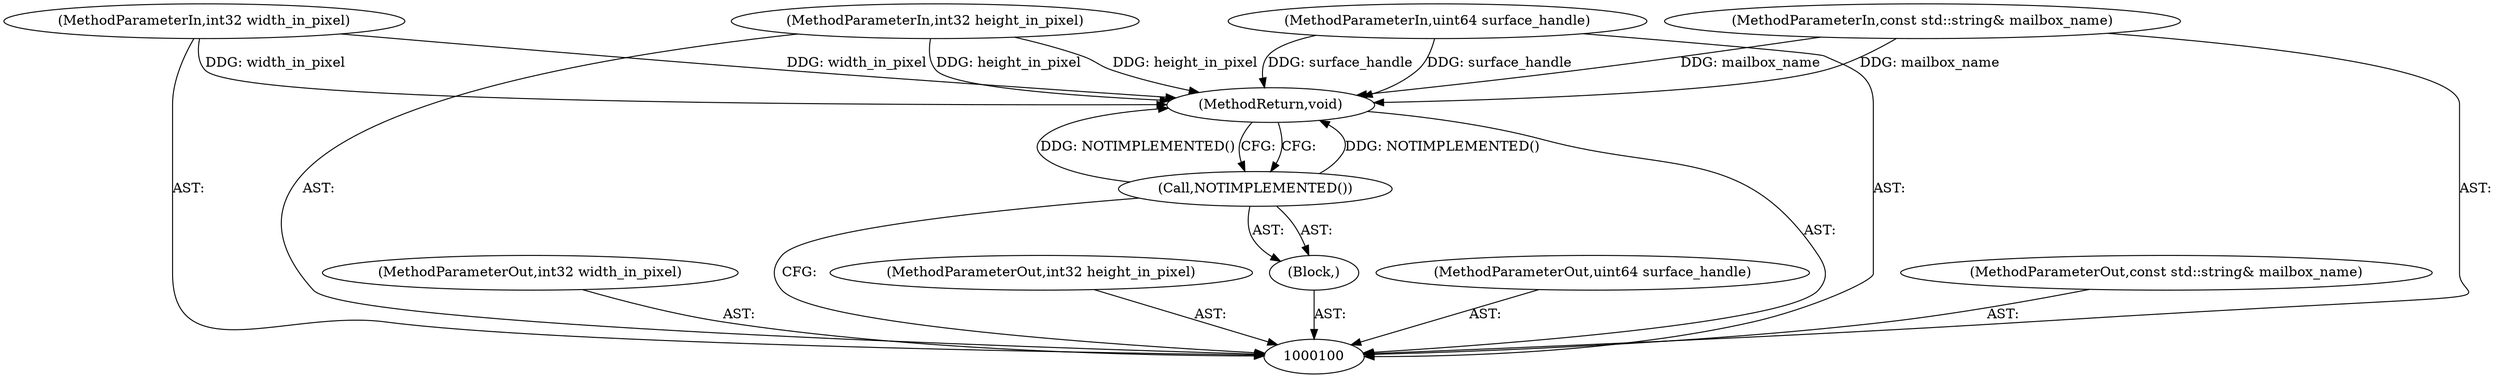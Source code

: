 digraph "0_Chrome_18d67244984a574ba2dd8779faabc0e3e34f4b76_39" {
"1000107" [label="(MethodReturn,void)"];
"1000101" [label="(MethodParameterIn,int32 width_in_pixel)"];
"1000116" [label="(MethodParameterOut,int32 width_in_pixel)"];
"1000102" [label="(MethodParameterIn,int32 height_in_pixel)"];
"1000117" [label="(MethodParameterOut,int32 height_in_pixel)"];
"1000103" [label="(MethodParameterIn,uint64 surface_handle)"];
"1000118" [label="(MethodParameterOut,uint64 surface_handle)"];
"1000105" [label="(Block,)"];
"1000104" [label="(MethodParameterIn,const std::string& mailbox_name)"];
"1000119" [label="(MethodParameterOut,const std::string& mailbox_name)"];
"1000106" [label="(Call,NOTIMPLEMENTED())"];
"1000107" -> "1000100"  [label="AST: "];
"1000107" -> "1000106"  [label="CFG: "];
"1000104" -> "1000107"  [label="DDG: mailbox_name"];
"1000103" -> "1000107"  [label="DDG: surface_handle"];
"1000102" -> "1000107"  [label="DDG: height_in_pixel"];
"1000101" -> "1000107"  [label="DDG: width_in_pixel"];
"1000106" -> "1000107"  [label="DDG: NOTIMPLEMENTED()"];
"1000101" -> "1000100"  [label="AST: "];
"1000101" -> "1000107"  [label="DDG: width_in_pixel"];
"1000116" -> "1000100"  [label="AST: "];
"1000102" -> "1000100"  [label="AST: "];
"1000102" -> "1000107"  [label="DDG: height_in_pixel"];
"1000117" -> "1000100"  [label="AST: "];
"1000103" -> "1000100"  [label="AST: "];
"1000103" -> "1000107"  [label="DDG: surface_handle"];
"1000118" -> "1000100"  [label="AST: "];
"1000105" -> "1000100"  [label="AST: "];
"1000106" -> "1000105"  [label="AST: "];
"1000104" -> "1000100"  [label="AST: "];
"1000104" -> "1000107"  [label="DDG: mailbox_name"];
"1000119" -> "1000100"  [label="AST: "];
"1000106" -> "1000105"  [label="AST: "];
"1000106" -> "1000100"  [label="CFG: "];
"1000107" -> "1000106"  [label="CFG: "];
"1000106" -> "1000107"  [label="DDG: NOTIMPLEMENTED()"];
}
